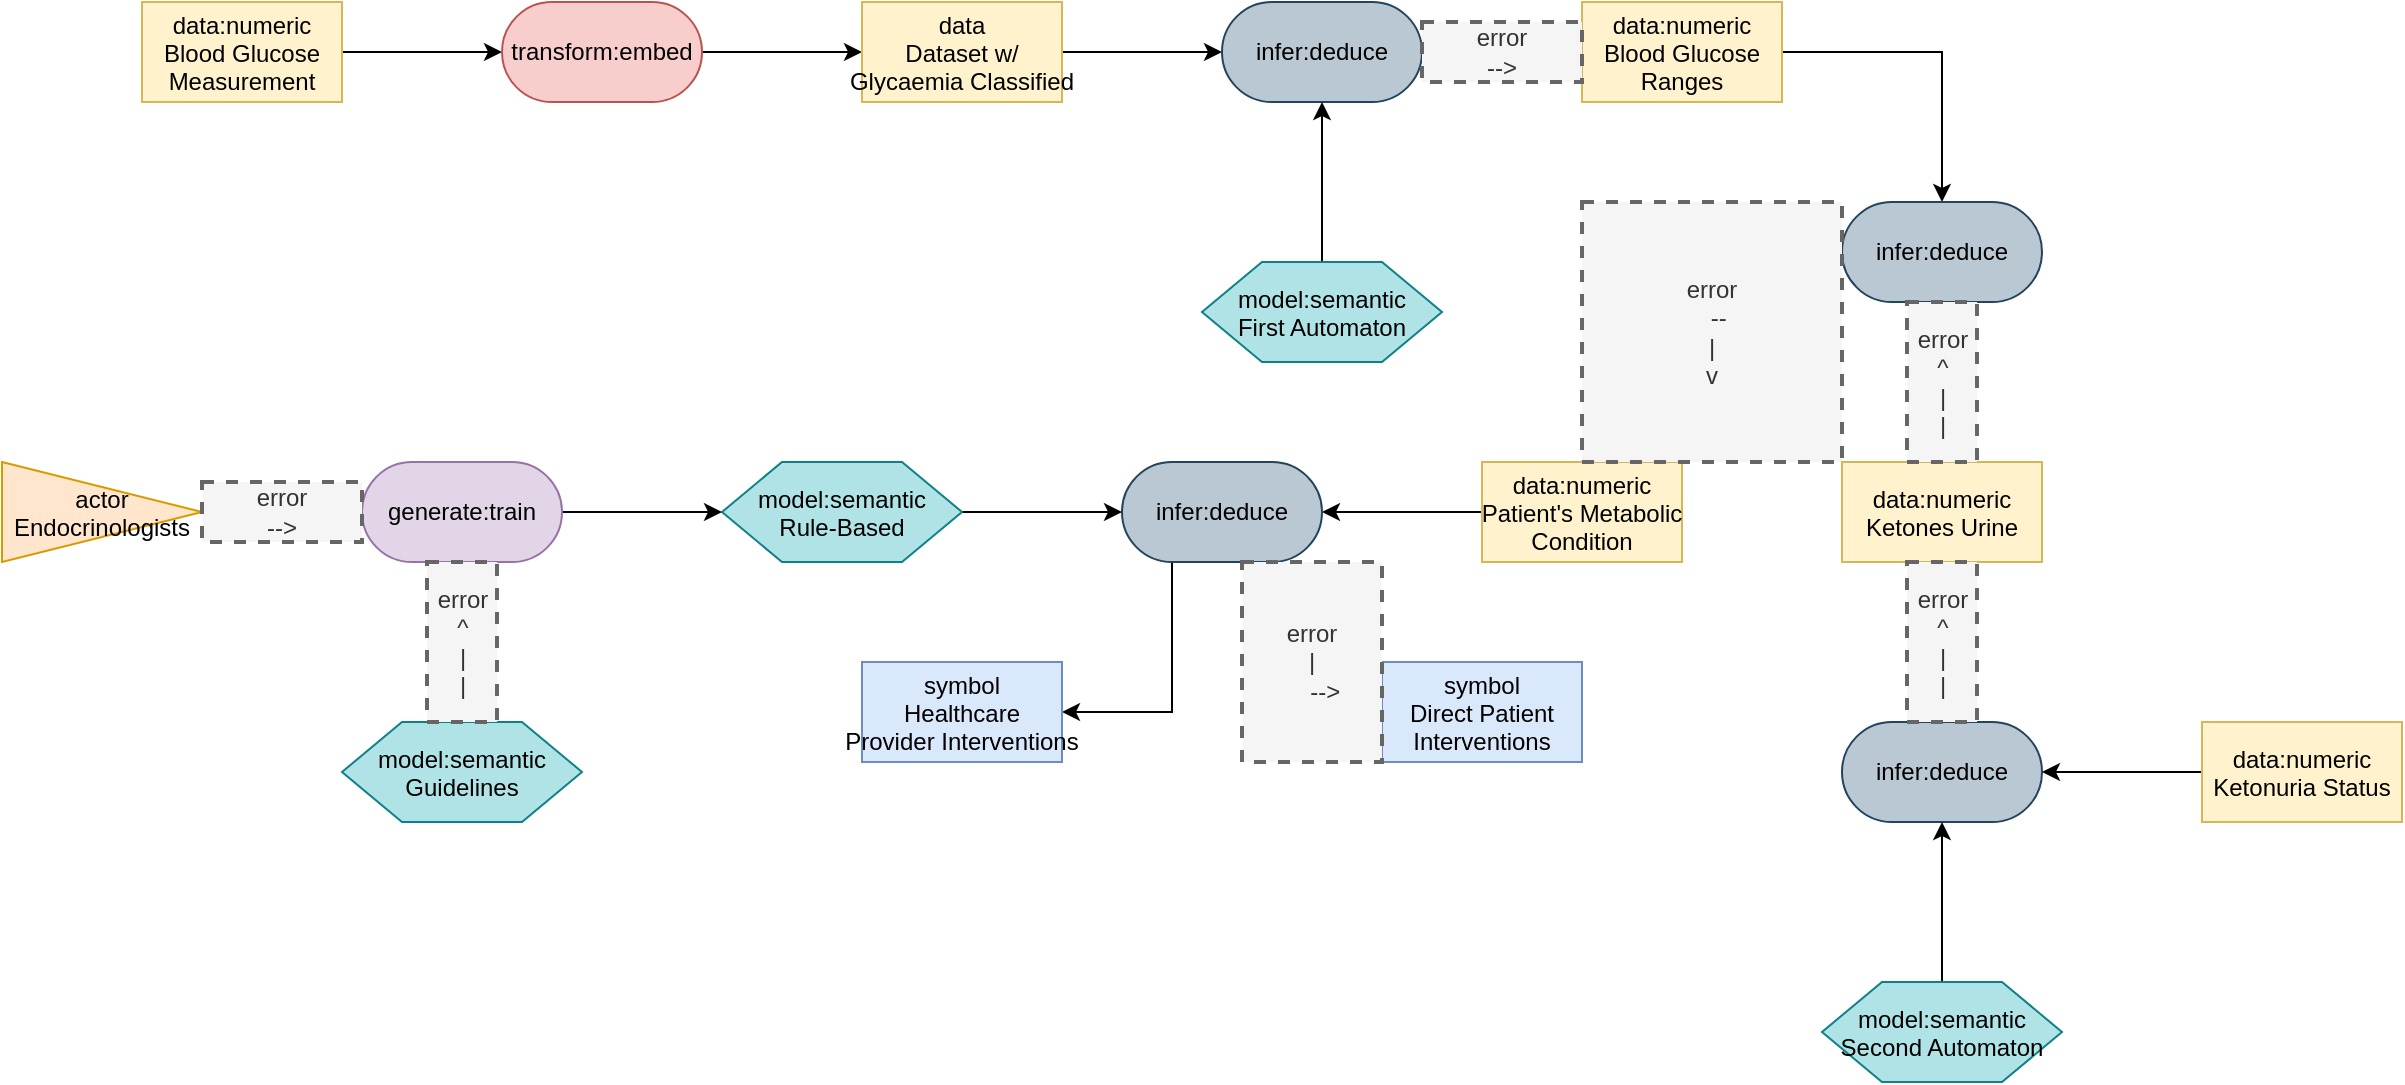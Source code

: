 <mxfile version="27.0.5">
  <diagram name="Page-1" id="walpIwOoR2jDdNN6M9u6">
    <mxGraphModel dx="1429" dy="856" grid="1" gridSize="10" guides="1" tooltips="1" connect="1" arrows="1" fold="1" page="1" pageScale="1" pageWidth="3300" pageHeight="4681" math="0" shadow="0">
      <root>
        <mxCell id="0" />
        <mxCell id="1" parent="0" />
        <mxCell id="NbG_4-rcN5_hJyDmoFWG-3" style="edgeStyle=orthogonalEdgeStyle;rounded=0;orthogonalLoop=1;jettySize=auto;html=1;exitX=1;exitY=0.5;exitDx=0;exitDy=0;entryX=0;entryY=0.5;entryDx=0;entryDy=0;" edge="1" parent="1" source="NbG_4-rcN5_hJyDmoFWG-1" target="NbG_4-rcN5_hJyDmoFWG-2">
          <mxGeometry relative="1" as="geometry" />
        </mxCell>
        <mxCell id="NbG_4-rcN5_hJyDmoFWG-1" value="data:numeric&#xa;Blood Glucose&#xa;Measurement" style="rectangle;fillColor=#fff2cc;strokeColor=#d6b656;" name="data" vertex="1" parent="1">
          <mxGeometry x="340" y="230" width="100" height="50" as="geometry" />
        </mxCell>
        <mxCell id="NbG_4-rcN5_hJyDmoFWG-5" style="edgeStyle=orthogonalEdgeStyle;rounded=0;orthogonalLoop=1;jettySize=auto;html=1;exitX=1;exitY=0.5;exitDx=0;exitDy=0;entryX=0;entryY=0.5;entryDx=0;entryDy=0;" edge="1" parent="1" source="NbG_4-rcN5_hJyDmoFWG-2" target="NbG_4-rcN5_hJyDmoFWG-4">
          <mxGeometry relative="1" as="geometry" />
        </mxCell>
        <mxCell id="NbG_4-rcN5_hJyDmoFWG-2" value="transform:embed" style="rounded=1;whiteSpace=wrap;html=1;arcSize=50;fillColor=#f8cecc;strokeColor=#b85450;" name="transform" vertex="1" parent="1">
          <mxGeometry x="520" y="230" width="100" height="50" as="geometry" />
        </mxCell>
        <mxCell id="NbG_4-rcN5_hJyDmoFWG-8" style="edgeStyle=orthogonalEdgeStyle;rounded=0;orthogonalLoop=1;jettySize=auto;html=1;exitX=1;exitY=0.5;exitDx=0;exitDy=0;entryX=0;entryY=0.5;entryDx=0;entryDy=0;" edge="1" parent="1" source="NbG_4-rcN5_hJyDmoFWG-4" target="NbG_4-rcN5_hJyDmoFWG-7">
          <mxGeometry relative="1" as="geometry" />
        </mxCell>
        <mxCell id="NbG_4-rcN5_hJyDmoFWG-4" value="data&#xa;Dataset w/&#xa;Glycaemia Classified" style="rectangle;fillColor=#fff2cc;strokeColor=#d6b656;" name="data" vertex="1" parent="1">
          <mxGeometry x="700" y="230" width="100" height="50" as="geometry" />
        </mxCell>
        <mxCell id="NbG_4-rcN5_hJyDmoFWG-7" value="infer:deduce" style="rounded=1;whiteSpace=wrap;html=1;arcSize=50;fillColor=#bac8d3;strokeColor=#23445d;" name="infer:deduce" vertex="1" parent="1">
          <mxGeometry x="880" y="230" width="100" height="50" as="geometry" />
        </mxCell>
        <mxCell id="NbG_4-rcN5_hJyDmoFWG-10" style="edgeStyle=orthogonalEdgeStyle;rounded=0;orthogonalLoop=1;jettySize=auto;html=1;exitX=0.5;exitY=0;exitDx=0;exitDy=0;entryX=0.5;entryY=1;entryDx=0;entryDy=0;" edge="1" parent="1" source="NbG_4-rcN5_hJyDmoFWG-9" target="NbG_4-rcN5_hJyDmoFWG-7">
          <mxGeometry relative="1" as="geometry" />
        </mxCell>
        <mxCell id="NbG_4-rcN5_hJyDmoFWG-9" value="model:semantic&#xa;First Automaton" style="shape=hexagon;perimeter=hexagonPerimeter2;fillColor=#b0e3e6;strokeColor=#0e8088;" name="model" vertex="1" parent="1">
          <mxGeometry x="870" y="360" width="120" height="50" as="geometry" />
        </mxCell>
        <mxCell id="NbG_4-rcN5_hJyDmoFWG-15" style="edgeStyle=orthogonalEdgeStyle;rounded=0;orthogonalLoop=1;jettySize=auto;html=1;exitX=1;exitY=0.5;exitDx=0;exitDy=0;entryX=0.5;entryY=0;entryDx=0;entryDy=0;" edge="1" parent="1" source="NbG_4-rcN5_hJyDmoFWG-11" target="NbG_4-rcN5_hJyDmoFWG-14">
          <mxGeometry relative="1" as="geometry" />
        </mxCell>
        <mxCell id="NbG_4-rcN5_hJyDmoFWG-11" value="data:numeric&#xa;Blood Glucose&#xa;Ranges" style="rectangle;fillColor=#fff2cc;strokeColor=#d6b656;" name="data" vertex="1" parent="1">
          <mxGeometry x="1060" y="230" width="100" height="50" as="geometry" />
        </mxCell>
        <mxCell id="NbG_4-rcN5_hJyDmoFWG-13" value="&lt;div&gt;error&lt;/div&gt;&lt;div&gt;--&amp;gt;&lt;/div&gt;" style="text;html=1;align=center;verticalAlign=middle;whiteSpace=wrap;rounded=0;dashed=1;fillColor=#f5f5f5;fontColor=#333333;strokeColor=#666666;strokeWidth=2;" name="text" vertex="1" parent="1">
          <mxGeometry x="980" y="240" width="80" height="30" as="geometry" />
        </mxCell>
        <mxCell id="NbG_4-rcN5_hJyDmoFWG-14" value="infer:deduce" style="rounded=1;whiteSpace=wrap;html=1;arcSize=50;fillColor=#bac8d3;strokeColor=#23445d;" name="infer:deduce" vertex="1" parent="1">
          <mxGeometry x="1190" y="330" width="100" height="50" as="geometry" />
        </mxCell>
        <mxCell id="NbG_4-rcN5_hJyDmoFWG-23" style="edgeStyle=orthogonalEdgeStyle;rounded=0;orthogonalLoop=1;jettySize=auto;html=1;exitX=0;exitY=0.5;exitDx=0;exitDy=0;entryX=1;entryY=0.5;entryDx=0;entryDy=0;" edge="1" parent="1" source="NbG_4-rcN5_hJyDmoFWG-16" target="NbG_4-rcN5_hJyDmoFWG-22">
          <mxGeometry relative="1" as="geometry" />
        </mxCell>
        <mxCell id="NbG_4-rcN5_hJyDmoFWG-16" value="data:numeric&#xa;Patient&#39;s Metabolic&#xa;Condition" style="rectangle;fillColor=#fff2cc;strokeColor=#d6b656;" name="data" vertex="1" parent="1">
          <mxGeometry x="1010" y="460" width="100" height="50" as="geometry" />
        </mxCell>
        <mxCell id="NbG_4-rcN5_hJyDmoFWG-18" value="&lt;div&gt;error&lt;/div&gt;&lt;div&gt;&amp;nbsp; --&lt;/div&gt;&lt;div&gt;|&lt;/div&gt;&lt;div&gt;v&lt;/div&gt;" style="text;html=1;align=center;verticalAlign=middle;whiteSpace=wrap;rounded=0;dashed=1;fillColor=#f5f5f5;fontColor=#333333;strokeColor=#666666;strokeWidth=2;" name="text" vertex="1" parent="1">
          <mxGeometry x="1060" y="330" width="130" height="130" as="geometry" />
        </mxCell>
        <mxCell id="NbG_4-rcN5_hJyDmoFWG-19" value="data:numeric&#xa;Ketones Urine" style="rectangle;fillColor=#fff2cc;strokeColor=#d6b656;" name="data" vertex="1" parent="1">
          <mxGeometry x="1190" y="460" width="100" height="50" as="geometry" />
        </mxCell>
        <mxCell id="NbG_4-rcN5_hJyDmoFWG-21" value="&lt;div&gt;error&lt;/div&gt;&lt;div&gt;^&lt;/div&gt;&lt;div&gt;|&lt;/div&gt;&lt;div&gt;|&lt;/div&gt;" style="text;html=1;align=center;verticalAlign=middle;whiteSpace=wrap;rounded=0;dashed=1;fillColor=#f5f5f5;fontColor=#333333;strokeColor=#666666;strokeWidth=2;" name="text" vertex="1" parent="1">
          <mxGeometry x="1222.5" y="380" width="35" height="80" as="geometry" />
        </mxCell>
        <mxCell id="NbG_4-rcN5_hJyDmoFWG-39" style="edgeStyle=orthogonalEdgeStyle;rounded=0;orthogonalLoop=1;jettySize=auto;html=1;exitX=0.25;exitY=1;exitDx=0;exitDy=0;entryX=1;entryY=0.5;entryDx=0;entryDy=0;" edge="1" parent="1" source="NbG_4-rcN5_hJyDmoFWG-22" target="NbG_4-rcN5_hJyDmoFWG-35">
          <mxGeometry relative="1" as="geometry" />
        </mxCell>
        <mxCell id="NbG_4-rcN5_hJyDmoFWG-22" value="infer:deduce" style="rounded=1;whiteSpace=wrap;html=1;arcSize=50;fillColor=#bac8d3;strokeColor=#23445d;" name="infer:deduce" vertex="1" parent="1">
          <mxGeometry x="830" y="460" width="100" height="50" as="geometry" />
        </mxCell>
        <mxCell id="NbG_4-rcN5_hJyDmoFWG-25" style="edgeStyle=orthogonalEdgeStyle;rounded=0;orthogonalLoop=1;jettySize=auto;html=1;exitX=1;exitY=0.5;exitDx=0;exitDy=0;entryX=0;entryY=0.5;entryDx=0;entryDy=0;" edge="1" parent="1" source="NbG_4-rcN5_hJyDmoFWG-24" target="NbG_4-rcN5_hJyDmoFWG-22">
          <mxGeometry relative="1" as="geometry" />
        </mxCell>
        <mxCell id="NbG_4-rcN5_hJyDmoFWG-24" value="model:semantic&#xa;Rule-Based" style="shape=hexagon;perimeter=hexagonPerimeter2;fillColor=#b0e3e6;strokeColor=#0e8088;" name="model" vertex="1" parent="1">
          <mxGeometry x="630" y="460" width="120" height="50" as="geometry" />
        </mxCell>
        <mxCell id="NbG_4-rcN5_hJyDmoFWG-27" style="edgeStyle=orthogonalEdgeStyle;rounded=0;orthogonalLoop=1;jettySize=auto;html=1;entryX=0;entryY=0.5;entryDx=0;entryDy=0;" edge="1" parent="1" source="NbG_4-rcN5_hJyDmoFWG-26" target="NbG_4-rcN5_hJyDmoFWG-24">
          <mxGeometry relative="1" as="geometry" />
        </mxCell>
        <mxCell id="NbG_4-rcN5_hJyDmoFWG-26" value="generate:train" style="rounded=1;whiteSpace=wrap;html=1;arcSize=50;fillColor=#e1d5e7;strokeColor=#9673a6;" name="generate:train" vertex="1" parent="1">
          <mxGeometry x="450" y="460" width="100" height="50" as="geometry" />
        </mxCell>
        <mxCell id="NbG_4-rcN5_hJyDmoFWG-28" value="model:semantic&#xa;Guidelines" style="shape=hexagon;perimeter=hexagonPerimeter2;fillColor=#b0e3e6;strokeColor=#0e8088;" name="model" vertex="1" parent="1">
          <mxGeometry x="440" y="590" width="120" height="50" as="geometry" />
        </mxCell>
        <mxCell id="NbG_4-rcN5_hJyDmoFWG-30" value="&lt;div&gt;error&lt;/div&gt;&lt;div&gt;^&lt;/div&gt;&lt;div&gt;|&lt;/div&gt;&lt;div&gt;|&lt;/div&gt;" style="text;html=1;align=center;verticalAlign=middle;whiteSpace=wrap;rounded=0;dashed=1;fillColor=#f5f5f5;fontColor=#333333;strokeColor=#666666;strokeWidth=2;" name="text" vertex="1" parent="1">
          <mxGeometry x="482.5" y="510" width="35" height="80" as="geometry" />
        </mxCell>
        <mxCell id="NbG_4-rcN5_hJyDmoFWG-32" value="actor&#xa;Endocrinologists" style="triangle;fillColor=#ffe6cc;strokeColor=#d79b00;" name="actor" vertex="1" parent="1">
          <mxGeometry x="270" y="460" width="100" height="50" as="geometry" />
        </mxCell>
        <mxCell id="NbG_4-rcN5_hJyDmoFWG-34" value="&lt;div&gt;error&lt;/div&gt;&lt;div&gt;--&amp;gt;&lt;/div&gt;" style="text;html=1;align=center;verticalAlign=middle;whiteSpace=wrap;rounded=0;dashed=1;fillColor=#f5f5f5;fontColor=#333333;strokeColor=#666666;strokeWidth=2;" name="text" vertex="1" parent="1">
          <mxGeometry x="370" y="470" width="80" height="30" as="geometry" />
        </mxCell>
        <mxCell id="NbG_4-rcN5_hJyDmoFWG-35" value="symbol&#xa;Healthcare&#xa;Provider Interventions" style="rectangle;fillColor=#dae8fc;strokeColor=#6c8ebf;" name="symbol" vertex="1" parent="1">
          <mxGeometry x="700" y="560" width="100" height="50" as="geometry" />
        </mxCell>
        <mxCell id="NbG_4-rcN5_hJyDmoFWG-37" value="symbol&#xa;Direct Patient&#xa;Interventions" style="rectangle;fillColor=#dae8fc;strokeColor=#6c8ebf;" name="symbol" vertex="1" parent="1">
          <mxGeometry x="960" y="560" width="100" height="50" as="geometry" />
        </mxCell>
        <mxCell id="NbG_4-rcN5_hJyDmoFWG-40" value="&lt;div&gt;error&lt;/div&gt;&lt;div&gt;|&lt;/div&gt;&lt;div&gt;&amp;nbsp;&amp;nbsp;&amp;nbsp; --&amp;gt;&lt;/div&gt;" style="text;html=1;align=center;verticalAlign=middle;whiteSpace=wrap;rounded=0;dashed=1;fillColor=#f5f5f5;fontColor=#333333;strokeColor=#666666;strokeWidth=2;" name="text" vertex="1" parent="1">
          <mxGeometry x="890" y="510" width="70" height="100" as="geometry" />
        </mxCell>
        <mxCell id="NbG_4-rcN5_hJyDmoFWG-41" value="infer:deduce" style="rounded=1;whiteSpace=wrap;html=1;arcSize=50;fillColor=#bac8d3;strokeColor=#23445d;" name="infer:deduce" vertex="1" parent="1">
          <mxGeometry x="1190" y="590" width="100" height="50" as="geometry" />
        </mxCell>
        <mxCell id="NbG_4-rcN5_hJyDmoFWG-43" value="&lt;div&gt;error&lt;/div&gt;&lt;div&gt;^&lt;/div&gt;&lt;div&gt;|&lt;/div&gt;&lt;div&gt;|&lt;/div&gt;" style="text;html=1;align=center;verticalAlign=middle;whiteSpace=wrap;rounded=0;dashed=1;fillColor=#f5f5f5;fontColor=#333333;strokeColor=#666666;strokeWidth=2;" name="text" vertex="1" parent="1">
          <mxGeometry x="1222.5" y="510" width="35" height="80" as="geometry" />
        </mxCell>
        <mxCell id="NbG_4-rcN5_hJyDmoFWG-46" style="edgeStyle=orthogonalEdgeStyle;rounded=0;orthogonalLoop=1;jettySize=auto;html=1;entryX=0.5;entryY=1;entryDx=0;entryDy=0;" edge="1" parent="1" source="NbG_4-rcN5_hJyDmoFWG-45" target="NbG_4-rcN5_hJyDmoFWG-41">
          <mxGeometry relative="1" as="geometry" />
        </mxCell>
        <mxCell id="NbG_4-rcN5_hJyDmoFWG-45" value="model:semantic&#xa;Second Automaton" style="shape=hexagon;perimeter=hexagonPerimeter2;fillColor=#b0e3e6;strokeColor=#0e8088;" name="model" vertex="1" parent="1">
          <mxGeometry x="1180" y="720" width="120" height="50" as="geometry" />
        </mxCell>
        <mxCell id="NbG_4-rcN5_hJyDmoFWG-48" style="edgeStyle=orthogonalEdgeStyle;rounded=0;orthogonalLoop=1;jettySize=auto;html=1;entryX=1;entryY=0.5;entryDx=0;entryDy=0;" edge="1" parent="1" source="NbG_4-rcN5_hJyDmoFWG-47" target="NbG_4-rcN5_hJyDmoFWG-41">
          <mxGeometry relative="1" as="geometry" />
        </mxCell>
        <mxCell id="NbG_4-rcN5_hJyDmoFWG-47" value="data:numeric&#xa;Ketonuria Status" style="rectangle;fillColor=#fff2cc;strokeColor=#d6b656;" name="data" vertex="1" parent="1">
          <mxGeometry x="1370" y="590" width="100" height="50" as="geometry" />
        </mxCell>
      </root>
    </mxGraphModel>
  </diagram>
</mxfile>
